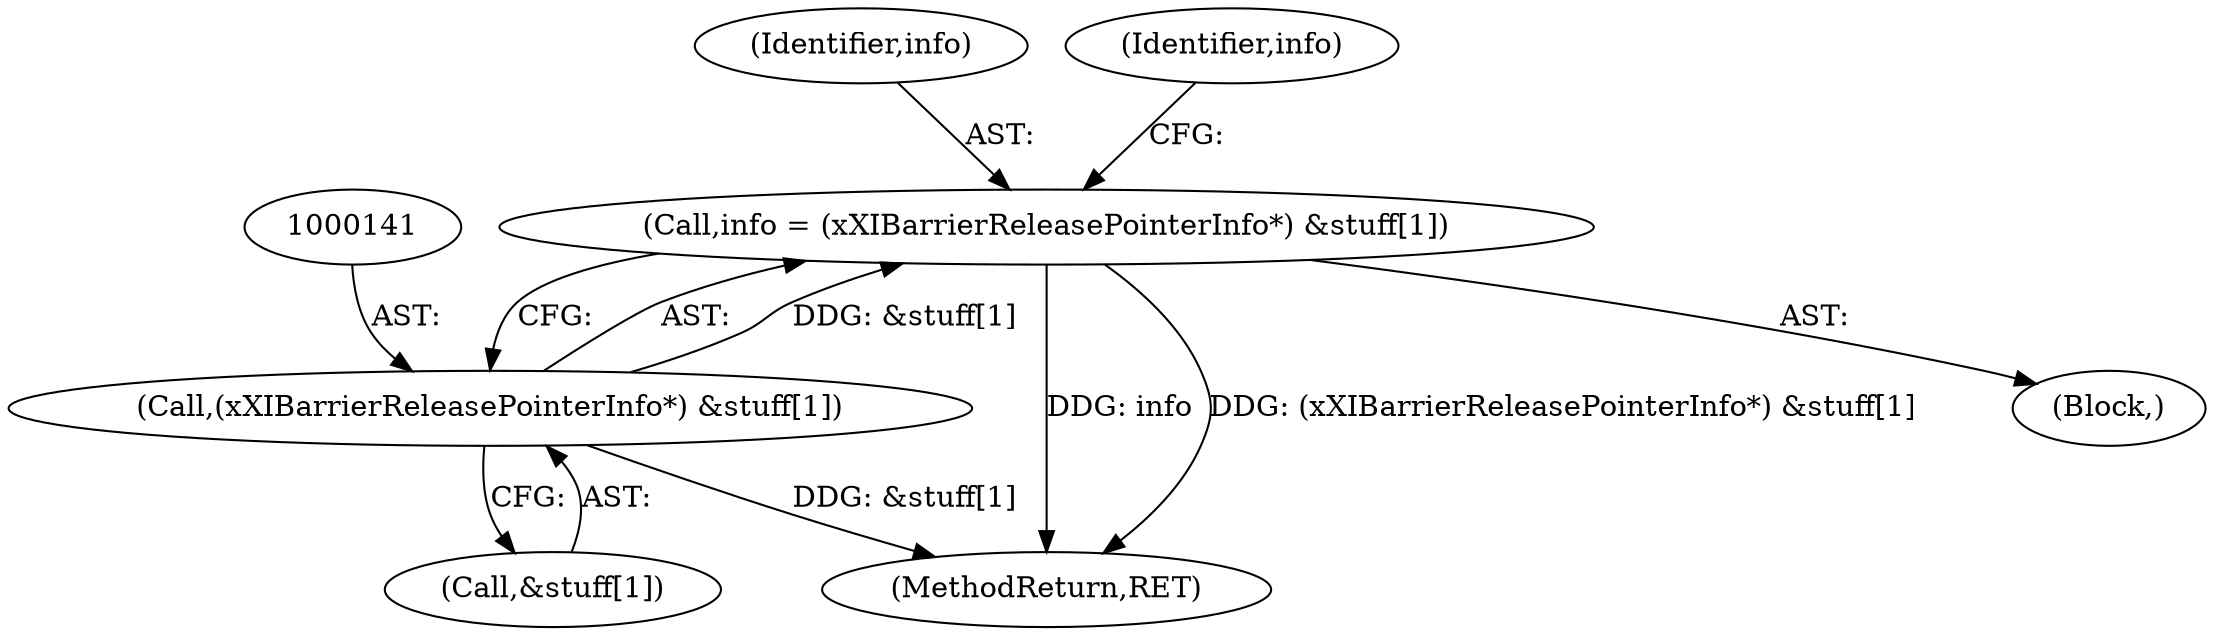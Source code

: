 digraph "0_xserver_d088e3c1286b548a58e62afdc70bb40981cdb9e8@pointer" {
"1000138" [label="(Call,info = (xXIBarrierReleasePointerInfo*) &stuff[1])"];
"1000140" [label="(Call,(xXIBarrierReleasePointerInfo*) &stuff[1])"];
"1000139" [label="(Identifier,info)"];
"1000156" [label="(MethodReturn,RET)"];
"1000140" [label="(Call,(xXIBarrierReleasePointerInfo*) &stuff[1])"];
"1000102" [label="(Block,)"];
"1000142" [label="(Call,&stuff[1])"];
"1000138" [label="(Call,info = (xXIBarrierReleasePointerInfo*) &stuff[1])"];
"1000149" [label="(Identifier,info)"];
"1000138" -> "1000102"  [label="AST: "];
"1000138" -> "1000140"  [label="CFG: "];
"1000139" -> "1000138"  [label="AST: "];
"1000140" -> "1000138"  [label="AST: "];
"1000149" -> "1000138"  [label="CFG: "];
"1000138" -> "1000156"  [label="DDG: info"];
"1000138" -> "1000156"  [label="DDG: (xXIBarrierReleasePointerInfo*) &stuff[1]"];
"1000140" -> "1000138"  [label="DDG: &stuff[1]"];
"1000140" -> "1000142"  [label="CFG: "];
"1000141" -> "1000140"  [label="AST: "];
"1000142" -> "1000140"  [label="AST: "];
"1000140" -> "1000156"  [label="DDG: &stuff[1]"];
}

